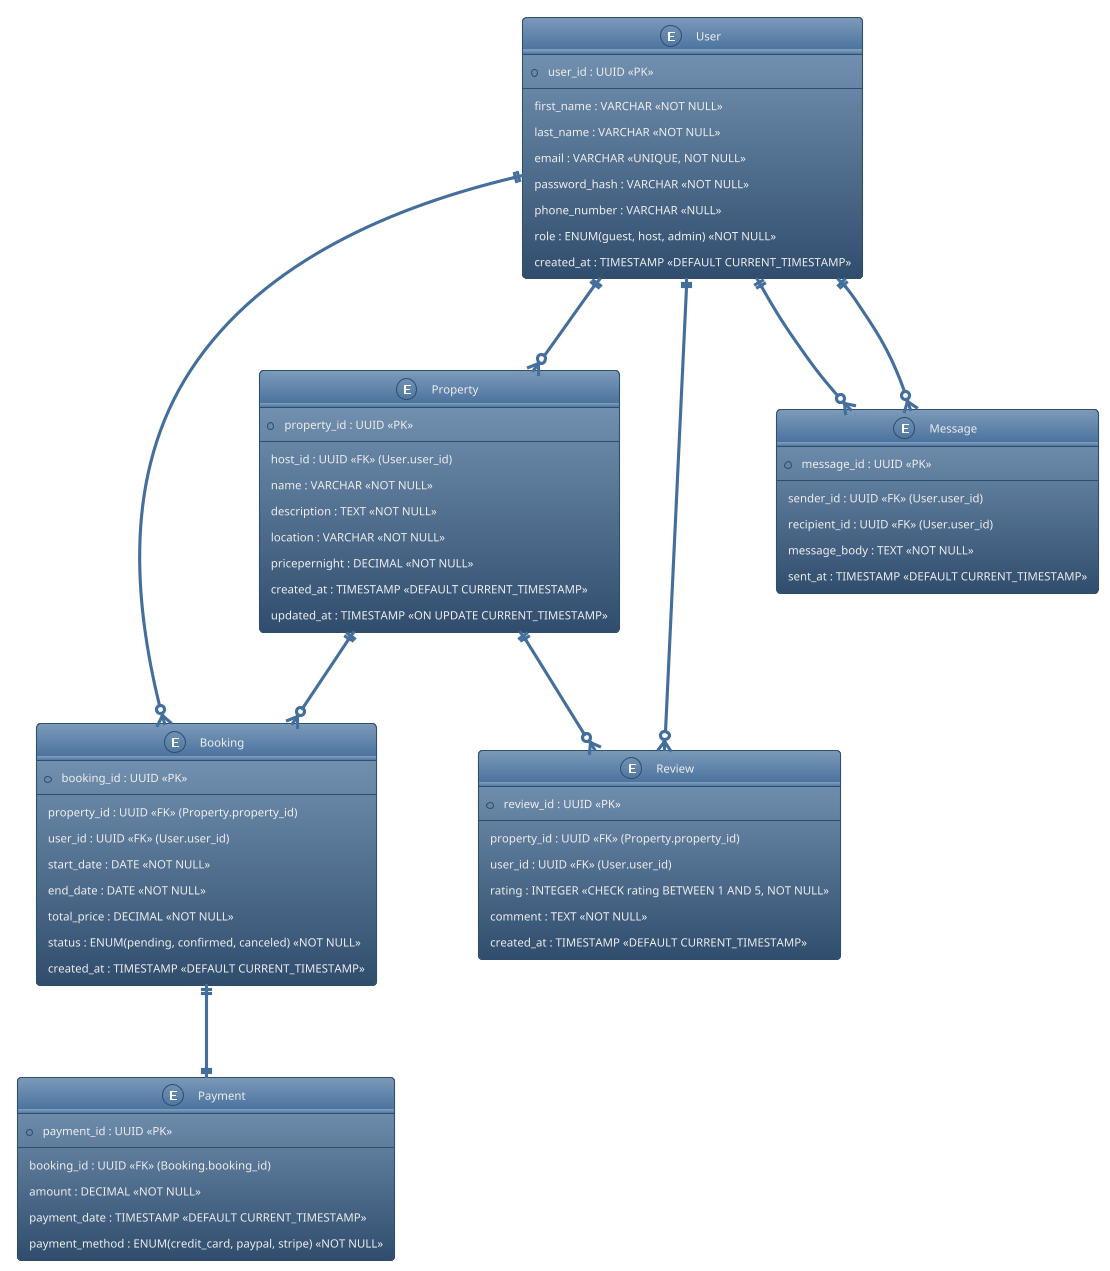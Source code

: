 @startuml
!theme spacelab

entity "User" as user {
  *user_id : UUID <<PK>>
  --
  first_name : VARCHAR <<NOT NULL>>
  last_name : VARCHAR <<NOT NULL>>
  email : VARCHAR <<UNIQUE, NOT NULL>>
  password_hash : VARCHAR <<NOT NULL>>
  phone_number : VARCHAR <<NULL>>
  role : ENUM(guest, host, admin) <<NOT NULL>>
  created_at : TIMESTAMP <<DEFAULT CURRENT_TIMESTAMP>>
}

entity "Property" as property {
  *property_id : UUID <<PK>>
  --
  host_id : UUID <<FK>> (User.user_id)
  name : VARCHAR <<NOT NULL>>
  description : TEXT <<NOT NULL>>
  location : VARCHAR <<NOT NULL>>
  pricepernight : DECIMAL <<NOT NULL>>
  created_at : TIMESTAMP <<DEFAULT CURRENT_TIMESTAMP>>
  updated_at : TIMESTAMP <<ON UPDATE CURRENT_TIMESTAMP>>
}

entity "Booking" as booking {
  *booking_id : UUID <<PK>>
  --
  property_id : UUID <<FK>> (Property.property_id)
  user_id : UUID <<FK>> (User.user_id)
  start_date : DATE <<NOT NULL>>
  end_date : DATE <<NOT NULL>>
  total_price : DECIMAL <<NOT NULL>>
  status : ENUM(pending, confirmed, canceled) <<NOT NULL>>
  created_at : TIMESTAMP <<DEFAULT CURRENT_TIMESTAMP>>
}

entity "Payment" as payment {
  *payment_id : UUID <<PK>>
  --
  booking_id : UUID <<FK>> (Booking.booking_id)
  amount : DECIMAL <<NOT NULL>>
  payment_date : TIMESTAMP <<DEFAULT CURRENT_TIMESTAMP>>
  payment_method : ENUM(credit_card, paypal, stripe) <<NOT NULL>>
}

entity "Review" as review {
  *review_id : UUID <<PK>>
  --
  property_id : UUID <<FK>> (Property.property_id)
  user_id : UUID <<FK>> (User.user_id)
  rating : INTEGER <<CHECK rating BETWEEN 1 AND 5, NOT NULL>>
  comment : TEXT <<NOT NULL>>
  created_at : TIMESTAMP <<DEFAULT CURRENT_TIMESTAMP>>
}

entity "Message" as message {
  *message_id : UUID <<PK>>
  --
  sender_id : UUID <<FK>> (User.user_id)
  recipient_id : UUID <<FK>> (User.user_id)
  message_body : TEXT <<NOT NULL>>
  sent_at : TIMESTAMP <<DEFAULT CURRENT_TIMESTAMP>>
}

' Relationships
user ||--o{ property : hosts
user ||--o{ booking : makes
user ||--o{ review : writes
user ||--o{ message : sends
user ||--o{ message : receives

property ||--o{ booking : has
property ||--o{ review : receives

booking ||--|| payment : generates

@enduml
